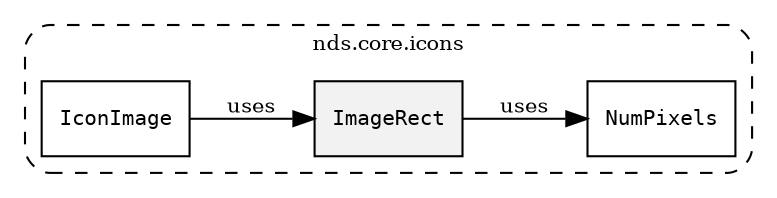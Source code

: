 /**
 * This dot file creates symbol collaboration diagram for ImageRect.
 */
digraph ZSERIO
{
    node [shape=box, fontsize=10];
    rankdir="LR";
    fontsize=10;
    tooltip="ImageRect collaboration diagram";

    subgraph "cluster_nds.core.icons"
    {
        style="dashed, rounded";
        label="nds.core.icons";
        tooltip="Package nds.core.icons";
        href="../../../content/packages/nds.core.icons.html#Package-nds-core-icons";
        target="_parent";

        "ImageRect" [style="filled", fillcolor="#0000000D", target="_parent", label=<<font face="monospace"><table align="center" border="0" cellspacing="0" cellpadding="0"><tr><td href="../../../content/packages/nds.core.icons.html#Structure-ImageRect" title="Structure defined in nds.core.icons">ImageRect</td></tr></table></font>>];
        "NumPixels" [target="_parent", label=<<font face="monospace"><table align="center" border="0" cellspacing="0" cellpadding="0"><tr><td href="../../../content/packages/nds.core.icons.html#Subtype-NumPixels" title="Subtype defined in nds.core.icons">NumPixels</td></tr></table></font>>];
        "IconImage" [target="_parent", label=<<font face="monospace"><table align="center" border="0" cellspacing="0" cellpadding="0"><tr><td href="../../../content/packages/nds.core.icons.html#Structure-IconImage" title="Structure defined in nds.core.icons">IconImage</td></tr></table></font>>];
    }

    "ImageRect" -> "NumPixels" [label="uses", fontsize=10];
    "IconImage" -> "ImageRect" [label="uses", fontsize=10];
}
